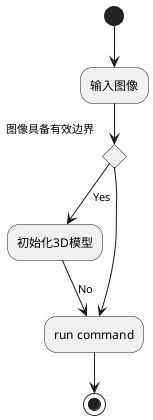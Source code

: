 @startuml
(*)  --> "输入图像"
If "图像具备有效边界" then
--> [Yes] "初始化3D模型"
--> [No] "run command"
else
--> "run command"
Endif
-->(*)
@enduml